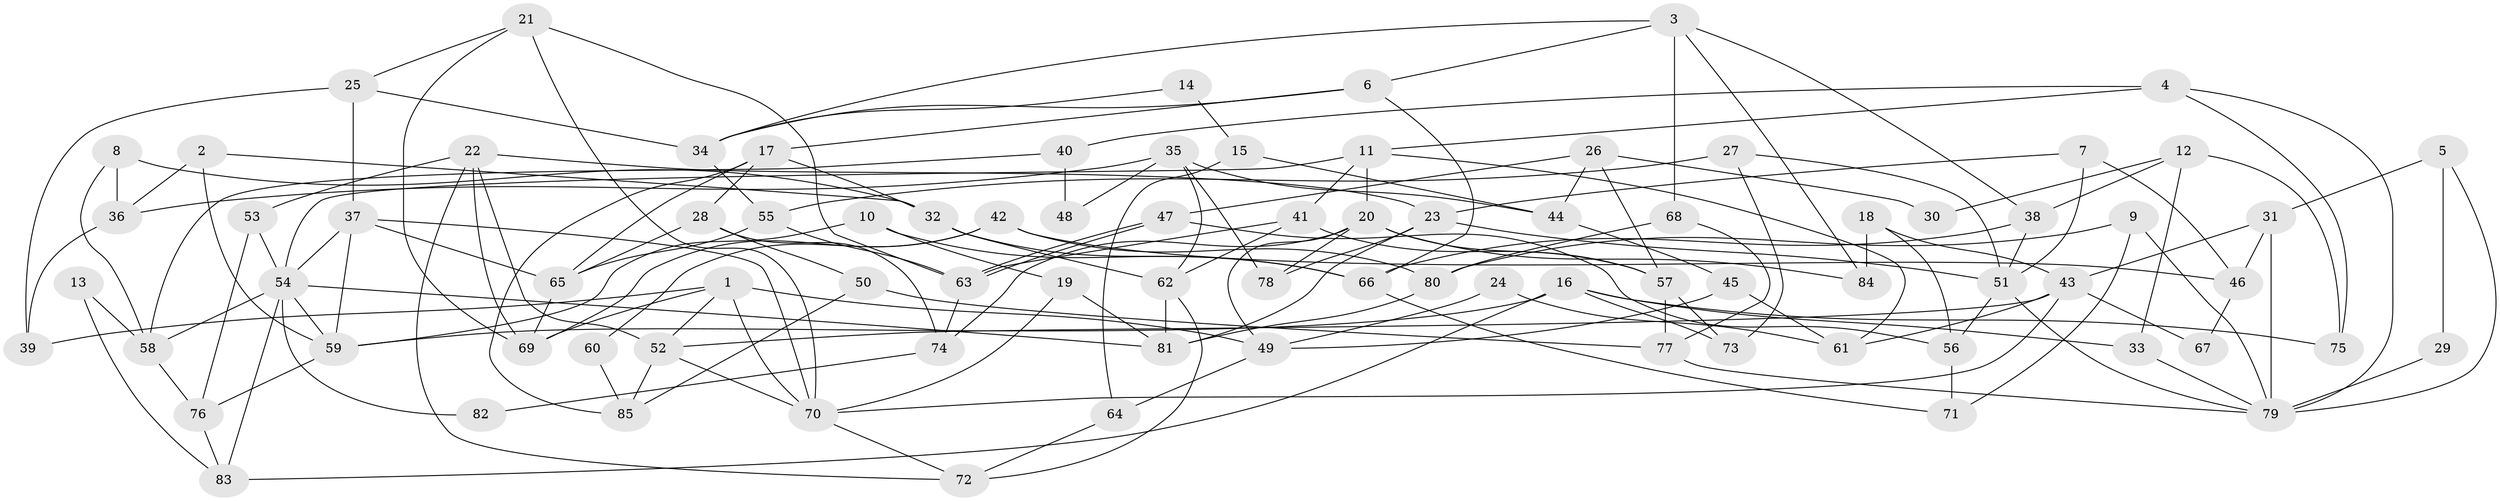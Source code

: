 // Generated by graph-tools (version 1.1) at 2025/26/03/09/25 03:26:21]
// undirected, 85 vertices, 170 edges
graph export_dot {
graph [start="1"]
  node [color=gray90,style=filled];
  1;
  2;
  3;
  4;
  5;
  6;
  7;
  8;
  9;
  10;
  11;
  12;
  13;
  14;
  15;
  16;
  17;
  18;
  19;
  20;
  21;
  22;
  23;
  24;
  25;
  26;
  27;
  28;
  29;
  30;
  31;
  32;
  33;
  34;
  35;
  36;
  37;
  38;
  39;
  40;
  41;
  42;
  43;
  44;
  45;
  46;
  47;
  48;
  49;
  50;
  51;
  52;
  53;
  54;
  55;
  56;
  57;
  58;
  59;
  60;
  61;
  62;
  63;
  64;
  65;
  66;
  67;
  68;
  69;
  70;
  71;
  72;
  73;
  74;
  75;
  76;
  77;
  78;
  79;
  80;
  81;
  82;
  83;
  84;
  85;
  1 -- 52;
  1 -- 70;
  1 -- 39;
  1 -- 49;
  1 -- 69;
  2 -- 59;
  2 -- 36;
  2 -- 32;
  3 -- 84;
  3 -- 68;
  3 -- 6;
  3 -- 34;
  3 -- 38;
  4 -- 79;
  4 -- 11;
  4 -- 40;
  4 -- 75;
  5 -- 79;
  5 -- 31;
  5 -- 29;
  6 -- 34;
  6 -- 17;
  6 -- 66;
  7 -- 51;
  7 -- 23;
  7 -- 46;
  8 -- 32;
  8 -- 58;
  8 -- 36;
  9 -- 79;
  9 -- 71;
  9 -- 80;
  10 -- 59;
  10 -- 66;
  10 -- 19;
  11 -- 54;
  11 -- 20;
  11 -- 41;
  11 -- 61;
  12 -- 38;
  12 -- 33;
  12 -- 30;
  12 -- 75;
  13 -- 83;
  13 -- 58;
  14 -- 15;
  14 -- 34;
  15 -- 64;
  15 -- 44;
  16 -- 59;
  16 -- 75;
  16 -- 33;
  16 -- 73;
  16 -- 83;
  17 -- 32;
  17 -- 28;
  17 -- 65;
  17 -- 85;
  18 -- 56;
  18 -- 43;
  18 -- 84;
  19 -- 81;
  19 -- 70;
  20 -- 74;
  20 -- 78;
  20 -- 49;
  20 -- 57;
  20 -- 84;
  21 -- 25;
  21 -- 69;
  21 -- 63;
  21 -- 70;
  22 -- 69;
  22 -- 72;
  22 -- 23;
  22 -- 52;
  22 -- 53;
  23 -- 51;
  23 -- 78;
  23 -- 81;
  24 -- 49;
  24 -- 61;
  25 -- 34;
  25 -- 37;
  25 -- 39;
  26 -- 57;
  26 -- 44;
  26 -- 30;
  26 -- 47;
  27 -- 73;
  27 -- 55;
  27 -- 51;
  28 -- 65;
  28 -- 50;
  28 -- 74;
  29 -- 79;
  31 -- 46;
  31 -- 43;
  31 -- 79;
  32 -- 66;
  32 -- 62;
  33 -- 79;
  34 -- 55;
  35 -- 62;
  35 -- 36;
  35 -- 44;
  35 -- 48;
  35 -- 78;
  36 -- 39;
  37 -- 54;
  37 -- 70;
  37 -- 59;
  37 -- 65;
  38 -- 51;
  38 -- 66;
  40 -- 58;
  40 -- 48;
  41 -- 63;
  41 -- 57;
  41 -- 62;
  42 -- 80;
  42 -- 69;
  42 -- 46;
  42 -- 60;
  43 -- 52;
  43 -- 70;
  43 -- 61;
  43 -- 67;
  44 -- 45;
  45 -- 49;
  45 -- 61;
  46 -- 67;
  47 -- 63;
  47 -- 63;
  47 -- 56;
  49 -- 64;
  50 -- 85;
  50 -- 77;
  51 -- 79;
  51 -- 56;
  52 -- 70;
  52 -- 85;
  53 -- 54;
  53 -- 76;
  54 -- 81;
  54 -- 59;
  54 -- 58;
  54 -- 82;
  54 -- 83;
  55 -- 63;
  55 -- 65;
  56 -- 71;
  57 -- 73;
  57 -- 77;
  58 -- 76;
  59 -- 76;
  60 -- 85;
  62 -- 72;
  62 -- 81;
  63 -- 74;
  64 -- 72;
  65 -- 69;
  66 -- 71;
  68 -- 80;
  68 -- 77;
  70 -- 72;
  74 -- 82;
  76 -- 83;
  77 -- 79;
  80 -- 81;
}
